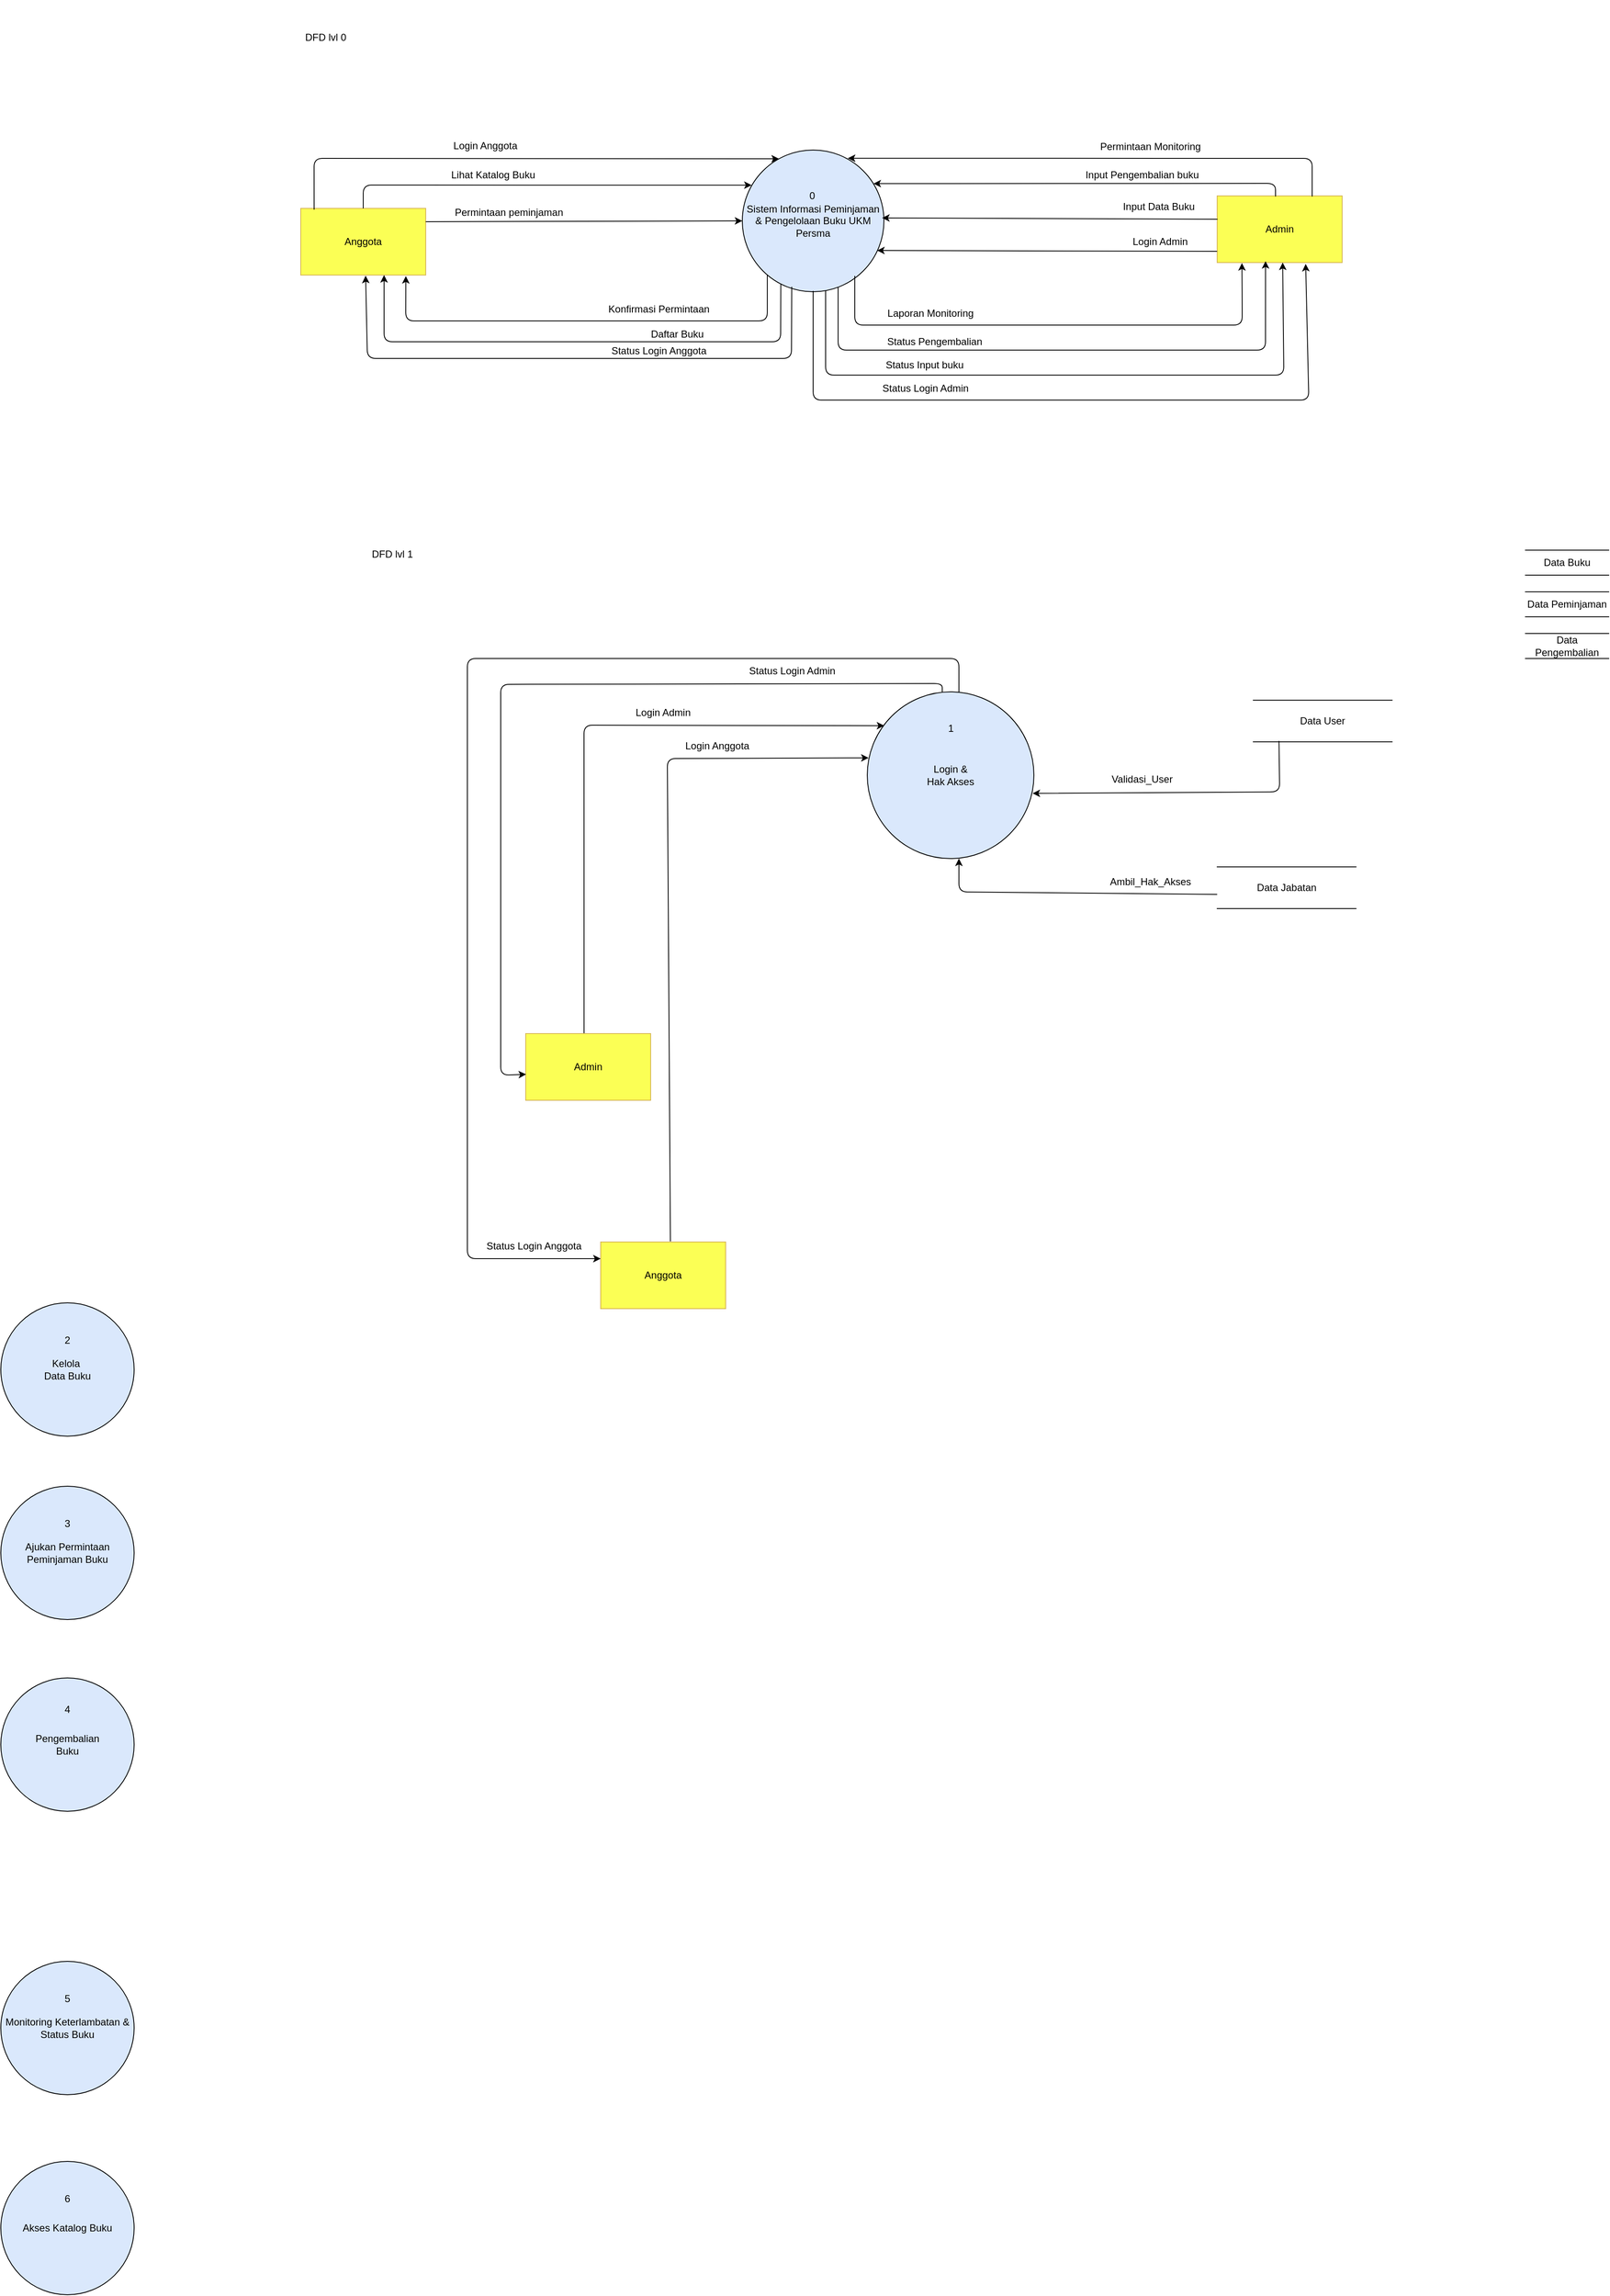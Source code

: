 <mxfile>
    <diagram name="DFD Level 1 - Simbol Lengkap" id="dfd-level-1">
        <mxGraphModel dx="3278" dy="1140" grid="1" gridSize="10" guides="1" tooltips="1" connect="1" arrows="1" fold="1" page="1" pageScale="1" pageWidth="827" pageHeight="1169" math="0" shadow="0">
            <root>
                <mxCell id="0"/>
                <mxCell id="1" parent="0"/>
                <mxCell id="119" style="edgeStyle=none;html=1;exitX=0.558;exitY=-0.009;exitDx=0;exitDy=0;exitPerimeter=0;entryX=0.008;entryY=0.396;entryDx=0;entryDy=0;entryPerimeter=0;" edge="1" parent="1" source="4" target="8">
                    <mxGeometry relative="1" as="geometry">
                        <mxPoint x="111" y="1120" as="targetPoint"/>
                        <Array as="points">
                            <mxPoint x="100" y="1080"/>
                        </Array>
                    </mxGeometry>
                </mxCell>
                <mxCell id="4" value="Anggota" style="rounded=0;whiteSpace=wrap;html=1;fillColor=#FBFF55;strokeColor=#d6b656;" parent="1" vertex="1">
                    <mxGeometry x="20" y="1660" width="150" height="80" as="geometry"/>
                </mxCell>
                <mxCell id="81" style="edgeStyle=none;html=1;entryX=0.102;entryY=0.203;entryDx=0;entryDy=0;entryPerimeter=0;exitX=0.467;exitY=0.001;exitDx=0;exitDy=0;exitPerimeter=0;" edge="1" parent="1" source="6" target="8">
                    <mxGeometry relative="1" as="geometry">
                        <mxPoint x="5" y="1080.0" as="targetPoint"/>
                        <Array as="points">
                            <mxPoint y="1040"/>
                        </Array>
                    </mxGeometry>
                </mxCell>
                <mxCell id="6" value="Admin" style="rounded=0;whiteSpace=wrap;html=1;fillColor=#FBFF55;strokeColor=#d6b656;" parent="1" vertex="1">
                    <mxGeometry x="-70" y="1410" width="150" height="80" as="geometry"/>
                </mxCell>
                <mxCell id="7" value="" style="group" parent="1" vertex="1" connectable="0">
                    <mxGeometry x="340" y="1000" width="200" height="200" as="geometry"/>
                </mxCell>
                <mxCell id="8" value="Login &amp;amp;&lt;br&gt;Hak Akses" style="ellipse;whiteSpace=wrap;html=1;aspect=fixed;fillColor=#dae8fc;strokeColor=default;" parent="7" vertex="1">
                    <mxGeometry width="200" height="200" as="geometry"/>
                </mxCell>
                <mxCell id="9" value="1" style="text;html=1;align=center;verticalAlign=middle;whiteSpace=wrap;rounded=0;" parent="7" vertex="1">
                    <mxGeometry x="62.5" y="25" width="75" height="37.5" as="geometry"/>
                </mxCell>
                <mxCell id="10" value="" style="group" parent="1" vertex="1" connectable="0">
                    <mxGeometry x="-700" y="1733" width="160" height="160" as="geometry"/>
                </mxCell>
                <mxCell id="11" value="Kelola&amp;nbsp;&lt;br&gt;Data Buku" style="ellipse;whiteSpace=wrap;html=1;aspect=fixed;fillColor=#dae8fc;strokeColor=default;" parent="10" vertex="1">
                    <mxGeometry width="160" height="160" as="geometry"/>
                </mxCell>
                <mxCell id="12" value="2" style="text;html=1;align=center;verticalAlign=middle;whiteSpace=wrap;rounded=0;" parent="10" vertex="1">
                    <mxGeometry x="50" y="30" width="60" height="30" as="geometry"/>
                </mxCell>
                <mxCell id="13" value="" style="group" parent="1" vertex="1" connectable="0">
                    <mxGeometry x="-700" y="2013" width="160" height="160" as="geometry"/>
                </mxCell>
                <mxCell id="14" value="3" style="text;html=1;align=center;verticalAlign=middle;whiteSpace=wrap;rounded=0;" parent="13" vertex="1">
                    <mxGeometry x="50" y="30" width="60" height="30" as="geometry"/>
                </mxCell>
                <mxCell id="15" value="" style="group" parent="1" vertex="1" connectable="0">
                    <mxGeometry x="-700" y="2183" width="160" height="160" as="geometry"/>
                </mxCell>
                <mxCell id="16" value="Pengembalian&lt;br&gt;Buku" style="ellipse;whiteSpace=wrap;html=1;aspect=fixed;fillColor=#dae8fc;strokeColor=default;" parent="15" vertex="1">
                    <mxGeometry width="160" height="160" as="geometry"/>
                </mxCell>
                <mxCell id="17" value="4" style="text;html=1;align=center;verticalAlign=middle;whiteSpace=wrap;rounded=0;" parent="15" vertex="1">
                    <mxGeometry x="50" y="23" width="60" height="30" as="geometry"/>
                </mxCell>
                <mxCell id="18" value="" style="group" parent="1" vertex="1" connectable="0">
                    <mxGeometry x="-700" y="2523" width="160" height="160" as="geometry"/>
                </mxCell>
                <mxCell id="19" value="Monitoring Keterlambatan &amp;amp; Status Buku" style="ellipse;whiteSpace=wrap;html=1;aspect=fixed;fillColor=#dae8fc;strokeColor=default;" parent="18" vertex="1">
                    <mxGeometry width="160" height="160" as="geometry"/>
                </mxCell>
                <mxCell id="20" value="5" style="text;html=1;align=center;verticalAlign=middle;whiteSpace=wrap;rounded=0;" parent="18" vertex="1">
                    <mxGeometry x="50" y="30" width="60" height="30" as="geometry"/>
                </mxCell>
                <mxCell id="26" value="" style="group" parent="1" vertex="1" connectable="0">
                    <mxGeometry x="-700" y="1953" width="160" height="160" as="geometry"/>
                </mxCell>
                <mxCell id="27" value="Ajukan Permintaan Peminjaman Buku" style="ellipse;whiteSpace=wrap;html=1;aspect=fixed;fillColor=#dae8fc;strokeColor=default;" parent="26" vertex="1">
                    <mxGeometry width="160" height="160" as="geometry"/>
                </mxCell>
                <mxCell id="28" value="3" style="text;html=1;align=center;verticalAlign=middle;whiteSpace=wrap;rounded=0;" parent="26" vertex="1">
                    <mxGeometry x="50" y="30" width="60" height="30" as="geometry"/>
                </mxCell>
                <mxCell id="29" value="DFD lvl 1" style="text;html=1;align=center;verticalAlign=middle;whiteSpace=wrap;rounded=0;" parent="1" vertex="1">
                    <mxGeometry x="-260" y="820" width="60" height="30" as="geometry"/>
                </mxCell>
                <mxCell id="30" value="" style="group" parent="1" vertex="1" connectable="0">
                    <mxGeometry x="-700" y="2763" width="160" height="160" as="geometry"/>
                </mxCell>
                <mxCell id="31" value="Akses Katalog Buku" style="ellipse;whiteSpace=wrap;html=1;aspect=fixed;fillColor=#dae8fc;strokeColor=default;" parent="30" vertex="1">
                    <mxGeometry width="160" height="160" as="geometry"/>
                </mxCell>
                <mxCell id="32" value="6" style="text;html=1;align=center;verticalAlign=middle;whiteSpace=wrap;rounded=0;" parent="30" vertex="1">
                    <mxGeometry x="50" y="30" width="60" height="30" as="geometry"/>
                </mxCell>
                <mxCell id="39" value="" style="group" parent="1" vertex="1" connectable="0">
                    <mxGeometry x="-350" y="170" width="1320" height="520" as="geometry"/>
                </mxCell>
                <mxCell id="40" value="" style="rounded=0;whiteSpace=wrap;html=1;strokeColor=none;" parent="39" vertex="1">
                    <mxGeometry width="1320" height="520" as="geometry"/>
                </mxCell>
                <mxCell id="41" value="&amp;nbsp;Login Anggota" style="text;html=1;align=center;verticalAlign=middle;whiteSpace=wrap;rounded=0;" parent="39" vertex="1">
                    <mxGeometry x="150" y="160" width="160" height="30" as="geometry"/>
                </mxCell>
                <mxCell id="42" value="Sistem Informasi Peminjaman &amp;amp; Pengelolaan Buku UKM Persma" style="ellipse;whiteSpace=wrap;html=1;aspect=fixed;fillColor=#dae8fc;strokeColor=default;" parent="39" vertex="1">
                    <mxGeometry x="540" y="180" width="170" height="170" as="geometry"/>
                </mxCell>
                <mxCell id="43" value="0" style="text;html=1;align=center;verticalAlign=middle;whiteSpace=wrap;rounded=0;" parent="39" vertex="1">
                    <mxGeometry x="594" y="220" width="60" height="30" as="geometry"/>
                </mxCell>
                <mxCell id="44" value="Anggota" style="rounded=0;whiteSpace=wrap;html=1;fillColor=#FBFF55;strokeColor=#d6b656;" parent="39" vertex="1">
                    <mxGeometry x="10" y="250" width="150" height="80" as="geometry"/>
                </mxCell>
                <mxCell id="45" value="Admin" style="rounded=0;whiteSpace=wrap;html=1;fillColor=#FBFF55;strokeColor=#d6b656;" parent="39" vertex="1">
                    <mxGeometry x="1110" y="235" width="150" height="80" as="geometry"/>
                </mxCell>
                <mxCell id="46" value="" style="endArrow=classic;html=1;exitX=0.107;exitY=0.019;exitDx=0;exitDy=0;exitPerimeter=0;entryX=0.259;entryY=0.062;entryDx=0;entryDy=0;entryPerimeter=0;" parent="39" source="44" target="42" edge="1">
                    <mxGeometry width="50" height="50" relative="1" as="geometry">
                        <mxPoint x="130" y="250" as="sourcePoint"/>
                        <mxPoint x="580" y="190" as="targetPoint"/>
                        <Array as="points">
                            <mxPoint x="26" y="190"/>
                        </Array>
                    </mxGeometry>
                </mxCell>
                <mxCell id="47" value="Lihat Katalog Buku" style="text;html=1;align=center;verticalAlign=middle;whiteSpace=wrap;rounded=0;" parent="39" vertex="1">
                    <mxGeometry x="171" y="195" width="140" height="30" as="geometry"/>
                </mxCell>
                <mxCell id="48" value="Permintaan peminjaman" style="text;html=1;align=center;verticalAlign=middle;whiteSpace=wrap;rounded=0;" parent="39" vertex="1">
                    <mxGeometry x="180" y="240" width="160" height="30" as="geometry"/>
                </mxCell>
                <mxCell id="49" value="Daftar Buku" style="text;html=1;align=center;verticalAlign=middle;whiteSpace=wrap;rounded=0;" parent="39" vertex="1">
                    <mxGeometry x="382" y="386" width="160" height="30" as="geometry"/>
                </mxCell>
                <mxCell id="50" value="" style="endArrow=classic;html=1;exitX=0.003;exitY=0.35;exitDx=0;exitDy=0;exitPerimeter=0;entryX=0.987;entryY=0.479;entryDx=0;entryDy=0;entryPerimeter=0;" parent="39" source="45" target="42" edge="1">
                    <mxGeometry width="50" height="50" relative="1" as="geometry">
                        <mxPoint x="1123.74" y="265" as="sourcePoint"/>
                        <mxPoint x="720.0" y="261.54" as="targetPoint"/>
                    </mxGeometry>
                </mxCell>
                <mxCell id="51" value="Input Data Buku" style="text;html=1;align=center;verticalAlign=middle;whiteSpace=wrap;rounded=0;" parent="39" vertex="1">
                    <mxGeometry x="960" y="233" width="160" height="30" as="geometry"/>
                </mxCell>
                <mxCell id="52" value="Input Pengembalian buku" style="text;html=1;align=center;verticalAlign=middle;whiteSpace=wrap;rounded=0;" parent="39" vertex="1">
                    <mxGeometry x="950" y="195" width="140" height="30" as="geometry"/>
                </mxCell>
                <mxCell id="53" value="Permintaan Monitoring" style="text;html=1;align=center;verticalAlign=middle;whiteSpace=wrap;rounded=0;" parent="39" vertex="1">
                    <mxGeometry x="950" y="161" width="160" height="30" as="geometry"/>
                </mxCell>
                <mxCell id="54" value="Laporan Monitoring" style="text;html=1;align=center;verticalAlign=middle;whiteSpace=wrap;rounded=0;" parent="39" vertex="1">
                    <mxGeometry x="686" y="361" width="160" height="30" as="geometry"/>
                </mxCell>
                <mxCell id="55" value="Status Pengembalian" style="text;html=1;align=center;verticalAlign=middle;whiteSpace=wrap;rounded=0;" parent="39" vertex="1">
                    <mxGeometry x="691" y="395" width="160" height="30" as="geometry"/>
                </mxCell>
                <mxCell id="56" value="Status Input buku" style="text;html=1;align=center;verticalAlign=middle;whiteSpace=wrap;rounded=0;" parent="39" vertex="1">
                    <mxGeometry x="679" y="423" width="160" height="30" as="geometry"/>
                </mxCell>
                <mxCell id="57" value="DFD lvl 0" style="text;html=1;align=center;verticalAlign=middle;whiteSpace=wrap;rounded=0;" parent="39" vertex="1">
                    <mxGeometry x="10" y="30" width="60" height="30" as="geometry"/>
                </mxCell>
                <mxCell id="58" value="" style="endArrow=classic;html=1;entryX=0.066;entryY=0.248;entryDx=0;entryDy=0;entryPerimeter=0;" parent="39" source="44" target="42" edge="1">
                    <mxGeometry width="50" height="50" relative="1" as="geometry">
                        <mxPoint x="84" y="250" as="sourcePoint"/>
                        <mxPoint x="550" y="220" as="targetPoint"/>
                        <Array as="points">
                            <mxPoint x="85" y="222"/>
                        </Array>
                    </mxGeometry>
                </mxCell>
                <mxCell id="59" value="" style="endArrow=classic;html=1;exitX=0.03;exitY=0.684;exitDx=0;exitDy=0;exitPerimeter=0;entryX=0;entryY=0.5;entryDx=0;entryDy=0;" parent="39" target="42" edge="1">
                    <mxGeometry width="50" height="50" relative="1" as="geometry">
                        <mxPoint x="160" y="266" as="sourcePoint"/>
                        <mxPoint x="547" y="263" as="targetPoint"/>
                    </mxGeometry>
                </mxCell>
                <mxCell id="60" value="" style="endArrow=classic;html=1;exitX=0.272;exitY=0.945;exitDx=0;exitDy=0;exitPerimeter=0;" parent="39" source="42" edge="1">
                    <mxGeometry width="50" height="50" relative="1" as="geometry">
                        <mxPoint x="620" y="350" as="sourcePoint"/>
                        <mxPoint x="110" y="330" as="targetPoint"/>
                        <Array as="points">
                            <mxPoint x="586" y="410"/>
                            <mxPoint x="110" y="410"/>
                        </Array>
                    </mxGeometry>
                </mxCell>
                <mxCell id="61" value="" style="endArrow=classic;html=1;entryX=0.745;entryY=0.058;entryDx=0;entryDy=0;entryPerimeter=0;exitX=0.76;exitY=0.01;exitDx=0;exitDy=0;exitPerimeter=0;" parent="39" source="45" target="42" edge="1">
                    <mxGeometry width="50" height="50" relative="1" as="geometry">
                        <mxPoint x="1224" y="230" as="sourcePoint"/>
                        <mxPoint x="666" y="191.0" as="targetPoint"/>
                        <Array as="points">
                            <mxPoint x="1224" y="190.0"/>
                        </Array>
                    </mxGeometry>
                </mxCell>
                <mxCell id="62" value="" style="endArrow=classic;html=1;entryX=0.926;entryY=0.237;entryDx=0;entryDy=0;entryPerimeter=0;exitX=0.467;exitY=0.009;exitDx=0;exitDy=0;exitPerimeter=0;" parent="39" source="45" target="42" edge="1">
                    <mxGeometry width="50" height="50" relative="1" as="geometry">
                        <mxPoint x="1234" y="266" as="sourcePoint"/>
                        <mxPoint x="677" y="220" as="targetPoint"/>
                        <Array as="points">
                            <mxPoint x="1180" y="220"/>
                        </Array>
                    </mxGeometry>
                </mxCell>
                <mxCell id="63" value="" style="endArrow=classic;html=1;exitX=0.41;exitY=1.003;exitDx=0;exitDy=0;exitPerimeter=0;entryX=0.524;entryY=1;entryDx=0;entryDy=0;entryPerimeter=0;" parent="39" target="45" edge="1">
                    <mxGeometry width="50" height="50" relative="1" as="geometry">
                        <mxPoint x="640" y="349" as="sourcePoint"/>
                        <mxPoint x="1250" y="320" as="targetPoint"/>
                        <Array as="points">
                            <mxPoint x="640" y="450"/>
                            <mxPoint x="1190" y="450"/>
                        </Array>
                    </mxGeometry>
                </mxCell>
                <mxCell id="64" value="" style="endArrow=classic;html=1;exitX=0.41;exitY=1.003;exitDx=0;exitDy=0;exitPerimeter=0;entryX=0.387;entryY=0.979;entryDx=0;entryDy=0;entryPerimeter=0;" parent="39" target="45" edge="1">
                    <mxGeometry width="50" height="50" relative="1" as="geometry">
                        <mxPoint x="655" y="345" as="sourcePoint"/>
                        <mxPoint x="1210" y="320" as="targetPoint"/>
                        <Array as="points">
                            <mxPoint x="655" y="420"/>
                            <mxPoint x="1168" y="420"/>
                        </Array>
                    </mxGeometry>
                </mxCell>
                <mxCell id="65" value="" style="endArrow=classic;html=1;exitX=0.41;exitY=1.003;exitDx=0;exitDy=0;exitPerimeter=0;entryX=0.198;entryY=1.008;entryDx=0;entryDy=0;entryPerimeter=0;" parent="39" target="45" edge="1">
                    <mxGeometry width="50" height="50" relative="1" as="geometry">
                        <mxPoint x="675" y="331" as="sourcePoint"/>
                        <mxPoint x="1229" y="301" as="targetPoint"/>
                        <Array as="points">
                            <mxPoint x="675" y="390"/>
                            <mxPoint x="980" y="390"/>
                            <mxPoint x="1140" y="390"/>
                            <mxPoint x="1140" y="360"/>
                        </Array>
                    </mxGeometry>
                </mxCell>
                <mxCell id="66" value="" style="endArrow=classic;html=1;exitX=0.349;exitY=0.965;exitDx=0;exitDy=0;exitPerimeter=0;entryX=0.519;entryY=1.01;entryDx=0;entryDy=0;entryPerimeter=0;" parent="39" source="42" target="44" edge="1">
                    <mxGeometry width="50" height="50" relative="1" as="geometry">
                        <mxPoint x="599" y="347" as="sourcePoint"/>
                        <mxPoint x="123" y="336" as="targetPoint"/>
                        <Array as="points">
                            <mxPoint x="599" y="430"/>
                            <mxPoint x="90" y="430"/>
                        </Array>
                    </mxGeometry>
                </mxCell>
                <mxCell id="67" value="Status Login Anggota" style="text;html=1;align=center;verticalAlign=middle;whiteSpace=wrap;rounded=0;" parent="39" vertex="1">
                    <mxGeometry x="360" y="406" width="160" height="30" as="geometry"/>
                </mxCell>
                <mxCell id="68" value="" style="endArrow=classic;html=1;exitX=-0.001;exitY=0.832;exitDx=0;exitDy=0;exitPerimeter=0;entryX=0.952;entryY=0.709;entryDx=0;entryDy=0;entryPerimeter=0;" parent="39" source="45" target="42" edge="1">
                    <mxGeometry width="50" height="50" relative="1" as="geometry">
                        <mxPoint x="1112" y="302" as="sourcePoint"/>
                        <mxPoint x="710" y="300" as="targetPoint"/>
                    </mxGeometry>
                </mxCell>
                <mxCell id="69" value="&amp;nbsp;Login Admin" style="text;html=1;align=center;verticalAlign=middle;whiteSpace=wrap;rounded=0;" parent="39" vertex="1">
                    <mxGeometry x="960" y="275" width="160" height="30" as="geometry"/>
                </mxCell>
                <mxCell id="70" value="" style="endArrow=classic;html=1;exitX=0.41;exitY=1.003;exitDx=0;exitDy=0;exitPerimeter=0;entryX=0.708;entryY=1.02;entryDx=0;entryDy=0;entryPerimeter=0;" parent="39" target="45" edge="1">
                    <mxGeometry width="50" height="50" relative="1" as="geometry">
                        <mxPoint x="625" y="349" as="sourcePoint"/>
                        <mxPoint x="1174" y="315" as="targetPoint"/>
                        <Array as="points">
                            <mxPoint x="625" y="480"/>
                            <mxPoint x="1220" y="480"/>
                        </Array>
                    </mxGeometry>
                </mxCell>
                <mxCell id="71" value="Status Login Admin" style="text;html=1;align=center;verticalAlign=middle;whiteSpace=wrap;rounded=0;" parent="39" vertex="1">
                    <mxGeometry x="680" y="451" width="160" height="30" as="geometry"/>
                </mxCell>
                <mxCell id="72" value="" style="endArrow=classic;html=1;entryX=0.841;entryY=1.015;entryDx=0;entryDy=0;entryPerimeter=0;" parent="39" target="44" edge="1">
                    <mxGeometry width="50" height="50" relative="1" as="geometry">
                        <mxPoint x="570" y="330" as="sourcePoint"/>
                        <mxPoint x="94" y="305" as="targetPoint"/>
                        <Array as="points">
                            <mxPoint x="570" y="385"/>
                            <mxPoint x="136" y="385"/>
                        </Array>
                    </mxGeometry>
                </mxCell>
                <mxCell id="73" value="Konfirmasi Permintaan" style="text;html=1;align=center;verticalAlign=middle;whiteSpace=wrap;rounded=0;" parent="39" vertex="1">
                    <mxGeometry x="360" y="356" width="160" height="30" as="geometry"/>
                </mxCell>
                <mxCell id="74" value="Data User" style="html=1;dashed=0;whiteSpace=wrap;shape=partialRectangle;right=0;left=0;movable=1;resizable=1;rotatable=1;deletable=1;editable=1;locked=0;connectable=1;" vertex="1" parent="1">
                    <mxGeometry x="803.33" y="1010" width="166.67" height="50" as="geometry"/>
                </mxCell>
                <mxCell id="75" value="Data Jabatan" style="html=1;dashed=0;whiteSpace=wrap;shape=partialRectangle;right=0;left=0;movable=1;resizable=1;rotatable=1;deletable=1;editable=1;locked=0;connectable=1;" vertex="1" parent="1">
                    <mxGeometry x="760" y="1210" width="166.67" height="50" as="geometry"/>
                </mxCell>
                <mxCell id="76" value="Data Buku" style="html=1;dashed=0;whiteSpace=wrap;shape=partialRectangle;right=0;left=0;movable=1;resizable=1;rotatable=1;deletable=1;editable=1;locked=0;connectable=1;" vertex="1" parent="1">
                    <mxGeometry x="1130" y="830" width="100" height="30" as="geometry"/>
                </mxCell>
                <mxCell id="77" value="Data Peminjaman" style="html=1;dashed=0;whiteSpace=wrap;shape=partialRectangle;right=0;left=0;movable=1;resizable=1;rotatable=1;deletable=1;editable=1;locked=0;connectable=1;" vertex="1" parent="1">
                    <mxGeometry x="1130" y="880" width="100" height="30" as="geometry"/>
                </mxCell>
                <mxCell id="78" value="Data Pengembalian" style="html=1;dashed=0;whiteSpace=wrap;shape=partialRectangle;right=0;left=0;movable=1;resizable=1;rotatable=1;deletable=1;editable=1;locked=0;connectable=1;" vertex="1" parent="1">
                    <mxGeometry x="1130" y="930" width="100" height="30" as="geometry"/>
                </mxCell>
                <mxCell id="118" value="Login Admin" style="text;html=1;align=center;verticalAlign=middle;whiteSpace=wrap;rounded=0;movable=1;resizable=1;rotatable=1;deletable=1;editable=1;locked=0;connectable=1;" vertex="1" parent="1">
                    <mxGeometry x="15" y="1010" width="160" height="30" as="geometry"/>
                </mxCell>
                <mxCell id="120" value="Login Anggota" style="text;html=1;align=center;verticalAlign=middle;whiteSpace=wrap;rounded=0;movable=1;resizable=1;rotatable=1;deletable=1;editable=1;locked=0;connectable=1;" vertex="1" parent="1">
                    <mxGeometry x="80" y="1050" width="160" height="30" as="geometry"/>
                </mxCell>
                <mxCell id="121" style="edgeStyle=none;html=1;entryX=0.003;entryY=0.611;entryDx=0;entryDy=0;entryPerimeter=0;" edge="1" parent="1" target="6">
                    <mxGeometry relative="1" as="geometry">
                        <mxPoint x="-96" y="1570" as="targetPoint"/>
                        <mxPoint x="430" y="1000" as="sourcePoint"/>
                        <Array as="points">
                            <mxPoint x="430" y="990"/>
                            <mxPoint x="-100" y="991"/>
                            <mxPoint x="-100" y="1460"/>
                        </Array>
                    </mxGeometry>
                </mxCell>
                <mxCell id="123" value="Status Login Admin" style="text;html=1;align=center;verticalAlign=middle;whiteSpace=wrap;rounded=0;movable=1;resizable=1;rotatable=1;deletable=1;editable=1;locked=0;connectable=1;" vertex="1" parent="1">
                    <mxGeometry x="170" y="960" width="160" height="30" as="geometry"/>
                </mxCell>
                <mxCell id="124" style="edgeStyle=none;html=1;entryX=0;entryY=0.25;entryDx=0;entryDy=0;" edge="1" parent="1" target="4">
                    <mxGeometry relative="1" as="geometry">
                        <mxPoint x="-70" y="1550" as="targetPoint"/>
                        <mxPoint x="450" y="1000" as="sourcePoint"/>
                        <Array as="points">
                            <mxPoint x="450" y="960"/>
                            <mxPoint x="-140" y="960"/>
                            <mxPoint x="-140" y="1680"/>
                        </Array>
                    </mxGeometry>
                </mxCell>
                <mxCell id="125" value="Status Login Anggota" style="text;html=1;align=center;verticalAlign=middle;whiteSpace=wrap;rounded=0;movable=1;resizable=1;rotatable=1;deletable=1;editable=1;locked=0;connectable=1;" vertex="1" parent="1">
                    <mxGeometry x="-140" y="1650" width="160" height="30" as="geometry"/>
                </mxCell>
                <mxCell id="128" style="edgeStyle=none;html=1;exitX=0.185;exitY=0.977;exitDx=0;exitDy=0;exitPerimeter=0;entryX=0.992;entryY=0.609;entryDx=0;entryDy=0;entryPerimeter=0;" edge="1" parent="1" source="74" target="8">
                    <mxGeometry relative="1" as="geometry">
                        <mxPoint x="550" y="1120" as="targetPoint"/>
                        <Array as="points">
                            <mxPoint x="835" y="1120"/>
                        </Array>
                    </mxGeometry>
                </mxCell>
                <mxCell id="129" value="Validasi_User" style="text;html=1;align=center;verticalAlign=middle;whiteSpace=wrap;rounded=0;movable=1;resizable=1;rotatable=1;deletable=1;editable=1;locked=0;connectable=1;" vertex="1" parent="1">
                    <mxGeometry x="590" y="1090" width="160" height="30" as="geometry"/>
                </mxCell>
                <mxCell id="131" style="edgeStyle=none;html=1;exitX=0;exitY=0.659;exitDx=0;exitDy=0;exitPerimeter=0;" edge="1" parent="1" source="75">
                    <mxGeometry relative="1" as="geometry">
                        <mxPoint x="730" y="1240" as="sourcePoint"/>
                        <mxPoint x="450" y="1200" as="targetPoint"/>
                        <Array as="points">
                            <mxPoint x="450" y="1240"/>
                        </Array>
                    </mxGeometry>
                </mxCell>
                <mxCell id="133" value="Ambil_Hak_Akses" style="text;html=1;align=center;verticalAlign=middle;whiteSpace=wrap;rounded=0;movable=1;resizable=1;rotatable=1;deletable=1;editable=1;locked=0;connectable=1;" vertex="1" parent="1">
                    <mxGeometry x="600" y="1213" width="160" height="30" as="geometry"/>
                </mxCell>
            </root>
        </mxGraphModel>
    </diagram>
</mxfile>
